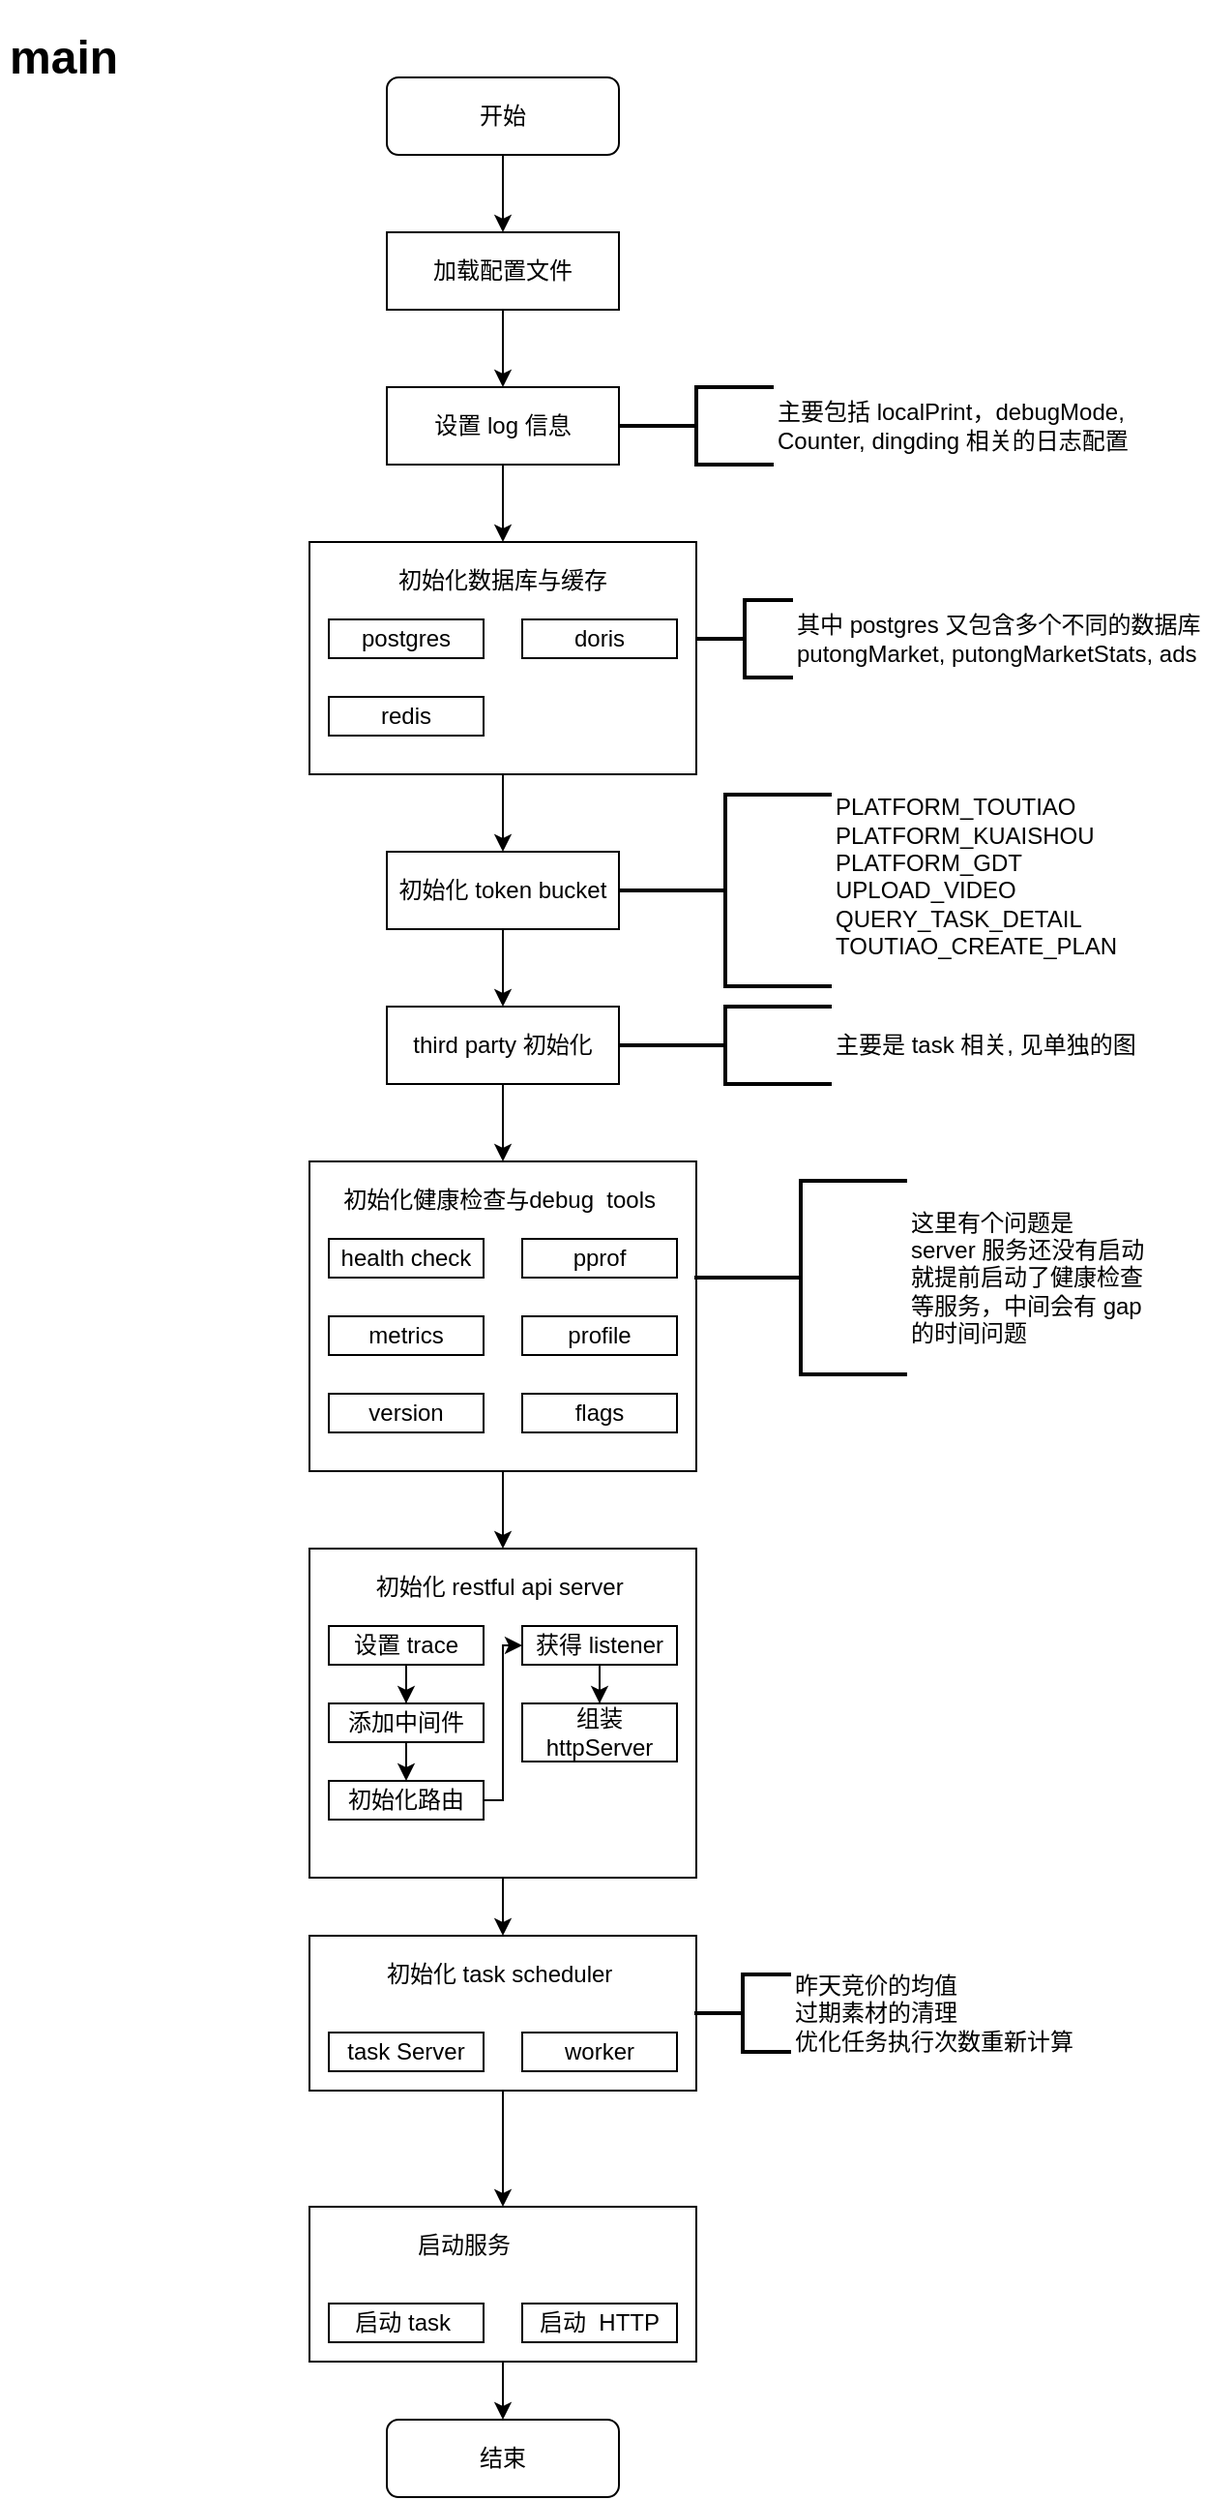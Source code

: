 <mxfile version="14.1.8" type="device"><diagram id="DR_w_V_H5lka8JRLxohq" name="第 1 页"><mxGraphModel dx="950" dy="655" grid="1" gridSize="10" guides="1" tooltips="1" connect="1" arrows="1" fold="1" page="1" pageScale="1" pageWidth="827" pageHeight="1169" math="0" shadow="0"><root><mxCell id="0"/><mxCell id="1" parent="0"/><mxCell id="GhkuzfTAW3NihiesswG3-3" value="" style="edgeStyle=orthogonalEdgeStyle;rounded=0;orthogonalLoop=1;jettySize=auto;html=1;" edge="1" parent="1" source="GhkuzfTAW3NihiesswG3-1" target="GhkuzfTAW3NihiesswG3-2"><mxGeometry relative="1" as="geometry"/></mxCell><mxCell id="GhkuzfTAW3NihiesswG3-1" value="开始" style="rounded=1;whiteSpace=wrap;html=1;" vertex="1" parent="1"><mxGeometry x="200" y="40" width="120" height="40" as="geometry"/></mxCell><mxCell id="GhkuzfTAW3NihiesswG3-5" value="" style="edgeStyle=orthogonalEdgeStyle;rounded=0;orthogonalLoop=1;jettySize=auto;html=1;" edge="1" parent="1" source="GhkuzfTAW3NihiesswG3-2" target="GhkuzfTAW3NihiesswG3-4"><mxGeometry relative="1" as="geometry"/></mxCell><mxCell id="GhkuzfTAW3NihiesswG3-2" value="加载配置文件" style="rounded=0;whiteSpace=wrap;html=1;" vertex="1" parent="1"><mxGeometry x="200" y="120" width="120" height="40" as="geometry"/></mxCell><mxCell id="GhkuzfTAW3NihiesswG3-13" value="" style="edgeStyle=orthogonalEdgeStyle;rounded=0;orthogonalLoop=1;jettySize=auto;html=1;entryX=0.5;entryY=0;entryDx=0;entryDy=0;" edge="1" parent="1" source="GhkuzfTAW3NihiesswG3-4" target="GhkuzfTAW3NihiesswG3-6"><mxGeometry relative="1" as="geometry"/></mxCell><mxCell id="GhkuzfTAW3NihiesswG3-4" value="设置 log 信息" style="rounded=0;whiteSpace=wrap;html=1;" vertex="1" parent="1"><mxGeometry x="200" y="200" width="120" height="40" as="geometry"/></mxCell><mxCell id="GhkuzfTAW3NihiesswG3-16" value="" style="edgeStyle=orthogonalEdgeStyle;rounded=0;orthogonalLoop=1;jettySize=auto;html=1;" edge="1" parent="1" source="GhkuzfTAW3NihiesswG3-6" target="GhkuzfTAW3NihiesswG3-15"><mxGeometry relative="1" as="geometry"/></mxCell><mxCell id="GhkuzfTAW3NihiesswG3-6" value="" style="rounded=0;whiteSpace=wrap;html=1;" vertex="1" parent="1"><mxGeometry x="160" y="280" width="200" height="120" as="geometry"/></mxCell><mxCell id="GhkuzfTAW3NihiesswG3-7" value="初始化数据库与缓存" style="text;html=1;strokeColor=none;fillColor=none;align=center;verticalAlign=middle;whiteSpace=wrap;rounded=0;" vertex="1" parent="1"><mxGeometry x="205" y="290" width="110" height="20" as="geometry"/></mxCell><mxCell id="GhkuzfTAW3NihiesswG3-8" value="postgres" style="rounded=0;whiteSpace=wrap;html=1;" vertex="1" parent="1"><mxGeometry x="170" y="320" width="80" height="20" as="geometry"/></mxCell><mxCell id="GhkuzfTAW3NihiesswG3-9" value="doris" style="rounded=0;whiteSpace=wrap;html=1;" vertex="1" parent="1"><mxGeometry x="270" y="320" width="80" height="20" as="geometry"/></mxCell><mxCell id="GhkuzfTAW3NihiesswG3-14" value="redis" style="rounded=0;whiteSpace=wrap;html=1;" vertex="1" parent="1"><mxGeometry x="170" y="360" width="80" height="20" as="geometry"/></mxCell><mxCell id="GhkuzfTAW3NihiesswG3-21" value="" style="edgeStyle=orthogonalEdgeStyle;rounded=0;orthogonalLoop=1;jettySize=auto;html=1;" edge="1" parent="1" source="GhkuzfTAW3NihiesswG3-15" target="GhkuzfTAW3NihiesswG3-20"><mxGeometry relative="1" as="geometry"/></mxCell><mxCell id="GhkuzfTAW3NihiesswG3-15" value="初始化 token bucket" style="rounded=0;whiteSpace=wrap;html=1;" vertex="1" parent="1"><mxGeometry x="200" y="440" width="120" height="40" as="geometry"/></mxCell><mxCell id="GhkuzfTAW3NihiesswG3-18" value="&lt;span&gt;其中 postgres 又包含多个不同的数据库&lt;/span&gt;&lt;br&gt;&lt;span&gt;putongMarket, putongMarketStats, ads&amp;nbsp;&lt;/span&gt;" style="strokeWidth=2;html=1;shape=mxgraph.flowchart.annotation_2;align=left;labelPosition=right;pointerEvents=1;" vertex="1" parent="1"><mxGeometry x="360" y="310" width="50" height="40" as="geometry"/></mxCell><mxCell id="GhkuzfTAW3NihiesswG3-19" value="&lt;div&gt;PLATFORM_TOUTIAO&lt;/div&gt;&lt;div&gt;PLATFORM_KUAISHOU&lt;/div&gt;&lt;div&gt;PLATFORM_GDT&lt;/div&gt;&lt;div&gt;UPLOAD_VIDEO&lt;/div&gt;&lt;div&gt;QUERY_TASK_DETAIL&lt;/div&gt;&lt;div&gt;TOUTIAO_CREATE_PLAN&lt;/div&gt;&lt;div&gt;&lt;br&gt;&lt;/div&gt;" style="strokeWidth=2;html=1;shape=mxgraph.flowchart.annotation_2;align=left;labelPosition=right;pointerEvents=1;" vertex="1" parent="1"><mxGeometry x="320" y="410.5" width="110" height="99" as="geometry"/></mxCell><mxCell id="GhkuzfTAW3NihiesswG3-25" value="" style="edgeStyle=orthogonalEdgeStyle;rounded=0;orthogonalLoop=1;jettySize=auto;html=1;" edge="1" parent="1" source="GhkuzfTAW3NihiesswG3-20" target="GhkuzfTAW3NihiesswG3-24"><mxGeometry relative="1" as="geometry"/></mxCell><mxCell id="GhkuzfTAW3NihiesswG3-20" value="third party 初始化" style="rounded=0;whiteSpace=wrap;html=1;" vertex="1" parent="1"><mxGeometry x="200" y="520" width="120" height="40" as="geometry"/></mxCell><mxCell id="GhkuzfTAW3NihiesswG3-22" value="主要是 task 相关, 见单独的图" style="strokeWidth=2;html=1;shape=mxgraph.flowchart.annotation_2;align=left;labelPosition=right;pointerEvents=1;" vertex="1" parent="1"><mxGeometry x="320" y="520" width="110" height="40" as="geometry"/></mxCell><mxCell id="GhkuzfTAW3NihiesswG3-38" value="" style="edgeStyle=orthogonalEdgeStyle;rounded=0;orthogonalLoop=1;jettySize=auto;html=1;" edge="1" parent="1" source="GhkuzfTAW3NihiesswG3-24" target="GhkuzfTAW3NihiesswG3-37"><mxGeometry relative="1" as="geometry"/></mxCell><mxCell id="GhkuzfTAW3NihiesswG3-24" value="" style="rounded=0;whiteSpace=wrap;html=1;" vertex="1" parent="1"><mxGeometry x="160" y="600" width="200" height="160" as="geometry"/></mxCell><mxCell id="GhkuzfTAW3NihiesswG3-26" value="初始化健康检查与debug&amp;nbsp; tools&amp;nbsp;" style="text;html=1;strokeColor=none;fillColor=none;align=center;verticalAlign=middle;whiteSpace=wrap;rounded=0;" vertex="1" parent="1"><mxGeometry x="170" y="610" width="180" height="20" as="geometry"/></mxCell><mxCell id="GhkuzfTAW3NihiesswG3-27" value="这里有个问题是&lt;br&gt;server 服务还没有启动&lt;br&gt;就提前启动了健康检查&lt;br&gt;等服务，中间会有 gap&lt;br&gt;的时间问题" style="strokeWidth=2;html=1;shape=mxgraph.flowchart.annotation_2;align=left;labelPosition=right;pointerEvents=1;" vertex="1" parent="1"><mxGeometry x="359" y="610" width="110" height="100" as="geometry"/></mxCell><mxCell id="GhkuzfTAW3NihiesswG3-29" value="health check" style="rounded=0;whiteSpace=wrap;html=1;" vertex="1" parent="1"><mxGeometry x="170" y="640" width="80" height="20" as="geometry"/></mxCell><mxCell id="GhkuzfTAW3NihiesswG3-30" value="pprof" style="rounded=0;whiteSpace=wrap;html=1;" vertex="1" parent="1"><mxGeometry x="270" y="640" width="80" height="20" as="geometry"/></mxCell><mxCell id="GhkuzfTAW3NihiesswG3-31" value="metrics" style="rounded=0;whiteSpace=wrap;html=1;" vertex="1" parent="1"><mxGeometry x="170" y="680" width="80" height="20" as="geometry"/></mxCell><mxCell id="GhkuzfTAW3NihiesswG3-32" value="version" style="rounded=0;whiteSpace=wrap;html=1;" vertex="1" parent="1"><mxGeometry x="170" y="720" width="80" height="20" as="geometry"/></mxCell><mxCell id="GhkuzfTAW3NihiesswG3-33" value="profile" style="rounded=0;whiteSpace=wrap;html=1;" vertex="1" parent="1"><mxGeometry x="270" y="680" width="80" height="20" as="geometry"/></mxCell><mxCell id="GhkuzfTAW3NihiesswG3-34" value="flags" style="rounded=0;whiteSpace=wrap;html=1;" vertex="1" parent="1"><mxGeometry x="270" y="720" width="80" height="20" as="geometry"/></mxCell><mxCell id="GhkuzfTAW3NihiesswG3-35" value="主要包括 localPrint，debugMode, &lt;br&gt;Counter, dingding 相关的日志配置" style="strokeWidth=2;html=1;shape=mxgraph.flowchart.annotation_2;align=left;labelPosition=right;pointerEvents=1;" vertex="1" parent="1"><mxGeometry x="320" y="200" width="80" height="40" as="geometry"/></mxCell><mxCell id="GhkuzfTAW3NihiesswG3-41" value="" style="edgeStyle=orthogonalEdgeStyle;rounded=0;orthogonalLoop=1;jettySize=auto;html=1;" edge="1" parent="1" source="GhkuzfTAW3NihiesswG3-37" target="GhkuzfTAW3NihiesswG3-40"><mxGeometry relative="1" as="geometry"/></mxCell><mxCell id="GhkuzfTAW3NihiesswG3-37" value="" style="rounded=0;whiteSpace=wrap;html=1;" vertex="1" parent="1"><mxGeometry x="160" y="800" width="200" height="170" as="geometry"/></mxCell><mxCell id="GhkuzfTAW3NihiesswG3-39" value="初始化 restful api server&amp;nbsp;" style="text;html=1;strokeColor=none;fillColor=none;align=center;verticalAlign=middle;whiteSpace=wrap;rounded=0;" vertex="1" parent="1"><mxGeometry x="170" y="810" width="180" height="20" as="geometry"/></mxCell><mxCell id="GhkuzfTAW3NihiesswG3-56" value="" style="edgeStyle=orthogonalEdgeStyle;rounded=0;orthogonalLoop=1;jettySize=auto;html=1;" edge="1" parent="1" source="GhkuzfTAW3NihiesswG3-40" target="GhkuzfTAW3NihiesswG3-54"><mxGeometry relative="1" as="geometry"/></mxCell><mxCell id="GhkuzfTAW3NihiesswG3-40" value="" style="rounded=0;whiteSpace=wrap;html=1;" vertex="1" parent="1"><mxGeometry x="160" y="1000" width="200" height="80" as="geometry"/></mxCell><mxCell id="GhkuzfTAW3NihiesswG3-48" value="" style="edgeStyle=orthogonalEdgeStyle;rounded=0;orthogonalLoop=1;jettySize=auto;html=1;entryX=0;entryY=0.5;entryDx=0;entryDy=0;" edge="1" parent="1" source="GhkuzfTAW3NihiesswG3-42" target="GhkuzfTAW3NihiesswG3-45"><mxGeometry relative="1" as="geometry"><Array as="points"><mxPoint x="260" y="930"/><mxPoint x="260" y="850"/></Array></mxGeometry></mxCell><mxCell id="GhkuzfTAW3NihiesswG3-42" value="初始化路由" style="rounded=0;whiteSpace=wrap;html=1;" vertex="1" parent="1"><mxGeometry x="170" y="920" width="80" height="20" as="geometry"/></mxCell><mxCell id="GhkuzfTAW3NihiesswG3-46" value="" style="edgeStyle=orthogonalEdgeStyle;rounded=0;orthogonalLoop=1;jettySize=auto;html=1;entryX=0.5;entryY=0;entryDx=0;entryDy=0;" edge="1" parent="1" source="GhkuzfTAW3NihiesswG3-43" target="GhkuzfTAW3NihiesswG3-44"><mxGeometry relative="1" as="geometry"/></mxCell><mxCell id="GhkuzfTAW3NihiesswG3-43" value="设置 trace" style="rounded=0;whiteSpace=wrap;html=1;" vertex="1" parent="1"><mxGeometry x="170" y="840" width="80" height="20" as="geometry"/></mxCell><mxCell id="GhkuzfTAW3NihiesswG3-47" value="" style="edgeStyle=orthogonalEdgeStyle;rounded=0;orthogonalLoop=1;jettySize=auto;html=1;" edge="1" parent="1" source="GhkuzfTAW3NihiesswG3-44"><mxGeometry relative="1" as="geometry"><mxPoint x="210" y="920" as="targetPoint"/></mxGeometry></mxCell><mxCell id="GhkuzfTAW3NihiesswG3-44" value="添加中间件" style="rounded=0;whiteSpace=wrap;html=1;" vertex="1" parent="1"><mxGeometry x="170" y="880" width="80" height="20" as="geometry"/></mxCell><mxCell id="GhkuzfTAW3NihiesswG3-50" value="" style="edgeStyle=orthogonalEdgeStyle;rounded=0;orthogonalLoop=1;jettySize=auto;html=1;" edge="1" parent="1" source="GhkuzfTAW3NihiesswG3-45" target="GhkuzfTAW3NihiesswG3-49"><mxGeometry relative="1" as="geometry"/></mxCell><mxCell id="GhkuzfTAW3NihiesswG3-45" value="获得 listener" style="rounded=0;whiteSpace=wrap;html=1;" vertex="1" parent="1"><mxGeometry x="270" y="840" width="80" height="20" as="geometry"/></mxCell><mxCell id="GhkuzfTAW3NihiesswG3-49" value="组装 httpServer" style="rounded=0;whiteSpace=wrap;html=1;" vertex="1" parent="1"><mxGeometry x="270" y="880" width="80" height="30" as="geometry"/></mxCell><mxCell id="GhkuzfTAW3NihiesswG3-51" value="初始化 task scheduler&amp;nbsp;&lt;span style=&quot;color: rgba(0 , 0 , 0 , 0) ; font-family: monospace ; font-size: 0px&quot;&gt;%3CmxGraphModel%3E%3Croot%3E%3CmxCell%20id%3D%220%22%2F%3E%3CmxCell%20id%3D%221%22%20parent%3D%220%22%2F%3E%3CmxCell%20id%3D%222%22%20value%3D%22%E5%88%9D%E5%A7%8B%E5%8C%96%20restful%20api%20server%26amp%3Bnbsp%3B%22%20style%3D%22text%3Bhtml%3D1%3BstrokeColor%3Dnone%3BfillColor%3Dnone%3Balign%3Dcenter%3BverticalAlign%3Dmiddle%3BwhiteSpace%3Dwrap%3Brounded%3D0%3B%22%20vertex%3D%221%22%20parent%3D%221%22%3E%3CmxGeometry%20x%3D%22170%22%20y%3D%22810%22%20width%3D%22180%22%20height%3D%2220%22%20as%3D%22geometry%22%2F%3E%3C%2FmxCell%3E%3C%2Froot%3E%3C%2FmxGraphModel%3E&lt;/span&gt;" style="text;html=1;strokeColor=none;fillColor=none;align=center;verticalAlign=middle;whiteSpace=wrap;rounded=0;" vertex="1" parent="1"><mxGeometry x="170" y="1010" width="180" height="20" as="geometry"/></mxCell><mxCell id="GhkuzfTAW3NihiesswG3-52" value="task Server" style="rounded=0;whiteSpace=wrap;html=1;" vertex="1" parent="1"><mxGeometry x="170" y="1050" width="80" height="20" as="geometry"/></mxCell><mxCell id="GhkuzfTAW3NihiesswG3-53" value="worker" style="rounded=0;whiteSpace=wrap;html=1;" vertex="1" parent="1"><mxGeometry x="270" y="1050" width="80" height="20" as="geometry"/></mxCell><mxCell id="GhkuzfTAW3NihiesswG3-62" value="" style="edgeStyle=orthogonalEdgeStyle;rounded=0;orthogonalLoop=1;jettySize=auto;html=1;" edge="1" parent="1" source="GhkuzfTAW3NihiesswG3-54" target="GhkuzfTAW3NihiesswG3-61"><mxGeometry relative="1" as="geometry"/></mxCell><mxCell id="GhkuzfTAW3NihiesswG3-54" value="" style="rounded=0;whiteSpace=wrap;html=1;" vertex="1" parent="1"><mxGeometry x="160" y="1140" width="200" height="80" as="geometry"/></mxCell><mxCell id="GhkuzfTAW3NihiesswG3-57" value="启动服务" style="text;html=1;strokeColor=none;fillColor=none;align=center;verticalAlign=middle;whiteSpace=wrap;rounded=0;" vertex="1" parent="1"><mxGeometry x="150" y="1150" width="180" height="20" as="geometry"/></mxCell><mxCell id="GhkuzfTAW3NihiesswG3-58" value="启动 task&amp;nbsp;" style="rounded=0;whiteSpace=wrap;html=1;" vertex="1" parent="1"><mxGeometry x="170" y="1190" width="80" height="20" as="geometry"/></mxCell><mxCell id="GhkuzfTAW3NihiesswG3-59" value="启动&amp;nbsp; HTTP" style="rounded=0;whiteSpace=wrap;html=1;" vertex="1" parent="1"><mxGeometry x="270" y="1190" width="80" height="20" as="geometry"/></mxCell><mxCell id="GhkuzfTAW3NihiesswG3-61" value="结束" style="rounded=1;whiteSpace=wrap;html=1;" vertex="1" parent="1"><mxGeometry x="200" y="1250" width="120" height="40" as="geometry"/></mxCell><mxCell id="GhkuzfTAW3NihiesswG3-63" value="&lt;h1&gt;main&lt;/h1&gt;" style="text;html=1;strokeColor=none;fillColor=none;spacing=5;spacingTop=-20;whiteSpace=wrap;overflow=hidden;rounded=0;" vertex="1" parent="1"><mxGeometry y="10" width="190" height="120" as="geometry"/></mxCell><mxCell id="GhkuzfTAW3NihiesswG3-64" value="昨天竞价的均值&lt;br&gt;过期素材的清理&lt;br&gt;优化任务执行次数重新计算" style="strokeWidth=2;html=1;shape=mxgraph.flowchart.annotation_2;align=left;labelPosition=right;pointerEvents=1;" vertex="1" parent="1"><mxGeometry x="359" y="1020" width="50" height="40" as="geometry"/></mxCell></root></mxGraphModel></diagram></mxfile>